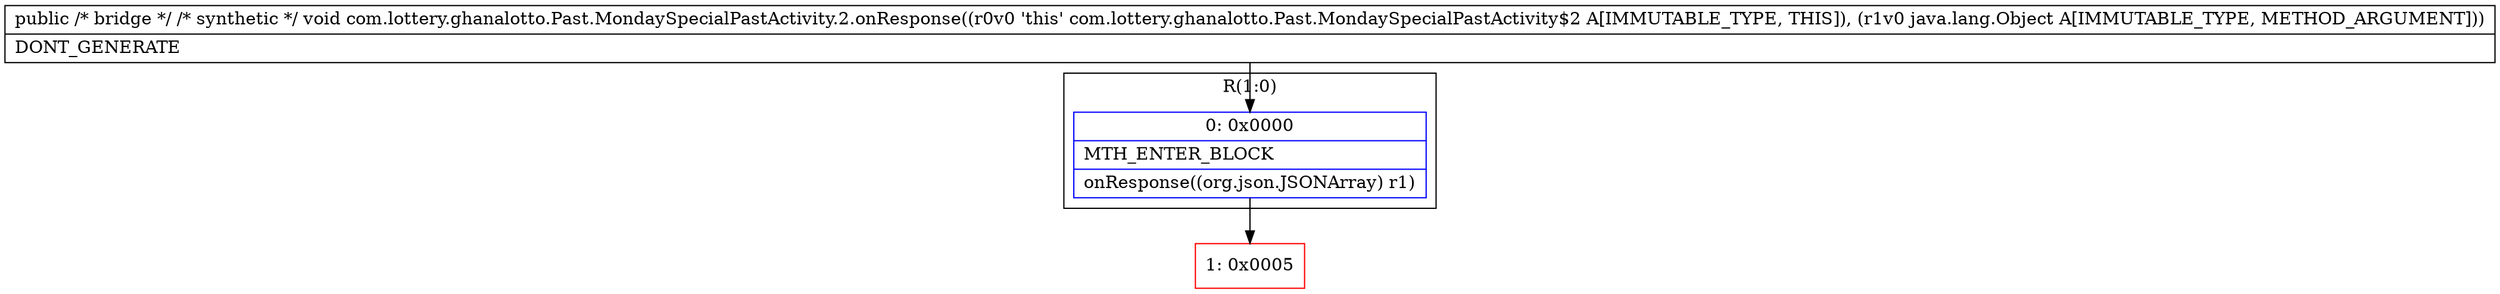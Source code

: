 digraph "CFG forcom.lottery.ghanalotto.Past.MondaySpecialPastActivity.2.onResponse(Ljava\/lang\/Object;)V" {
subgraph cluster_Region_1208485121 {
label = "R(1:0)";
node [shape=record,color=blue];
Node_0 [shape=record,label="{0\:\ 0x0000|MTH_ENTER_BLOCK\l|onResponse((org.json.JSONArray) r1)\l}"];
}
Node_1 [shape=record,color=red,label="{1\:\ 0x0005}"];
MethodNode[shape=record,label="{public \/* bridge *\/ \/* synthetic *\/ void com.lottery.ghanalotto.Past.MondaySpecialPastActivity.2.onResponse((r0v0 'this' com.lottery.ghanalotto.Past.MondaySpecialPastActivity$2 A[IMMUTABLE_TYPE, THIS]), (r1v0 java.lang.Object A[IMMUTABLE_TYPE, METHOD_ARGUMENT]))  | DONT_GENERATE\l}"];
MethodNode -> Node_0;
Node_0 -> Node_1;
}

